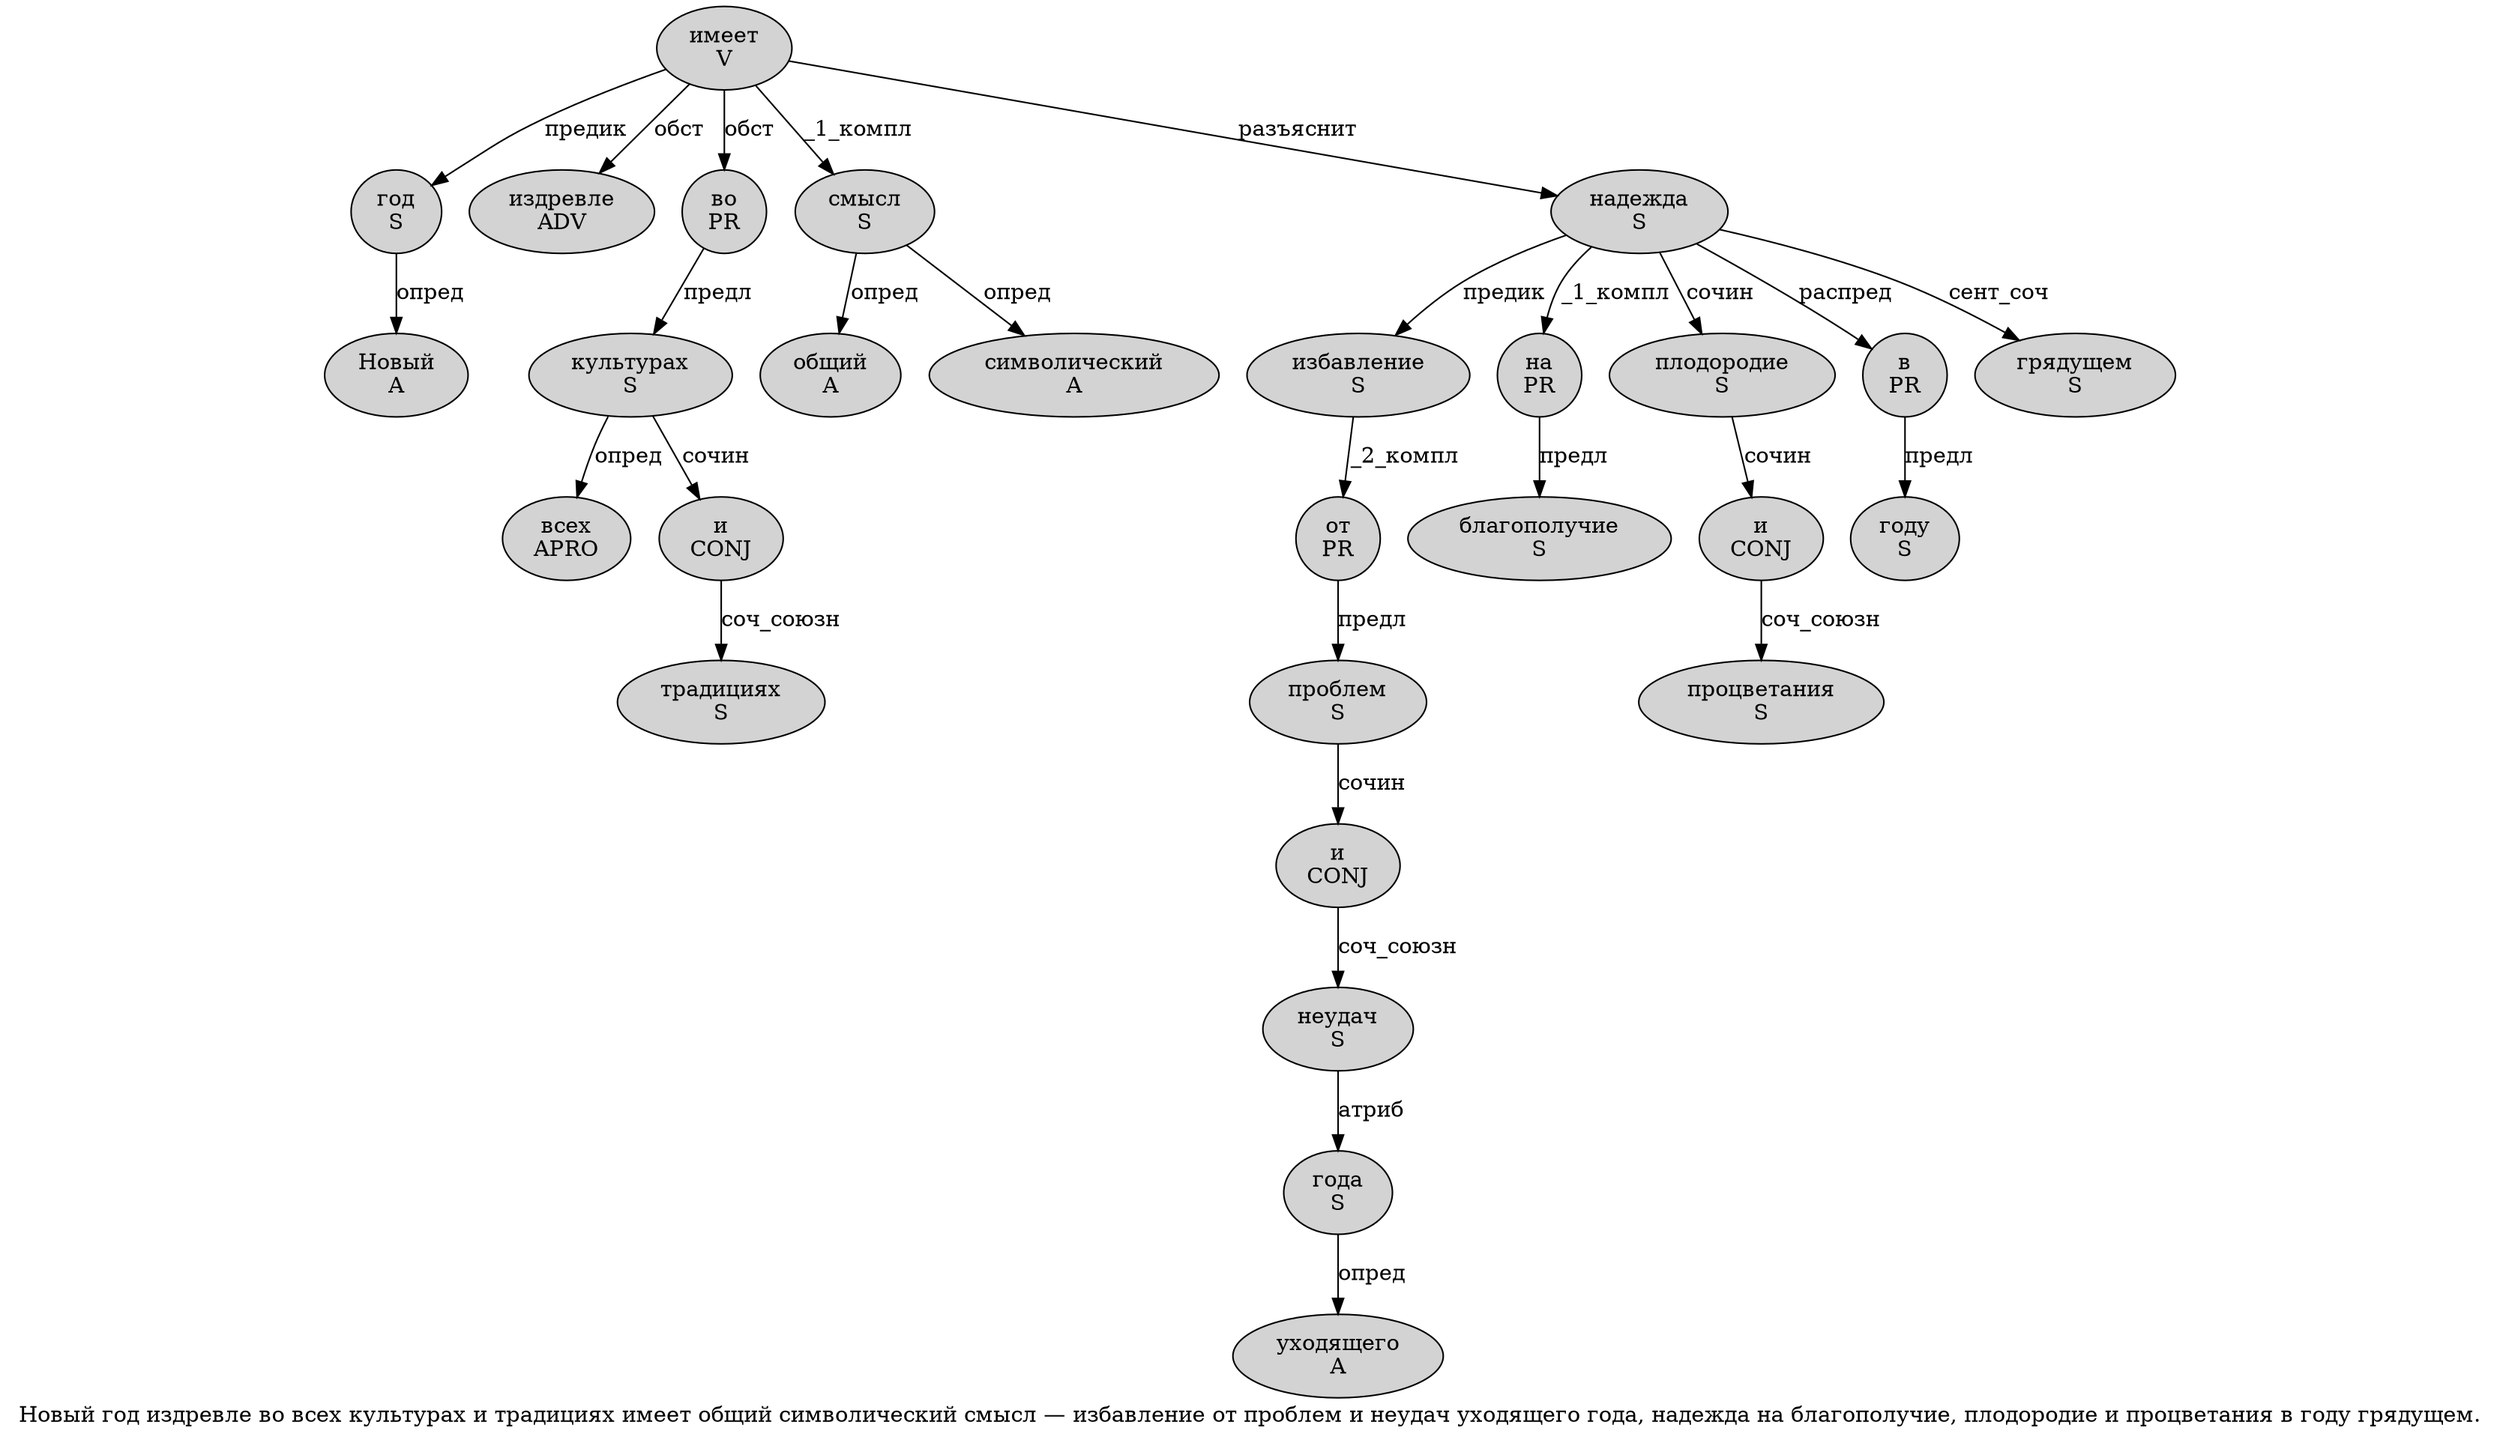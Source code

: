 digraph SENTENCE_580 {
	graph [label="Новый год издревле во всех культурах и традициях имеет общий символический смысл — избавление от проблем и неудач уходящего года, надежда на благополучие, плодородие и процветания в году грядущем."]
	node [style=filled]
		0 [label="Новый
A" color="" fillcolor=lightgray penwidth=1 shape=ellipse]
		1 [label="год
S" color="" fillcolor=lightgray penwidth=1 shape=ellipse]
		2 [label="издревле
ADV" color="" fillcolor=lightgray penwidth=1 shape=ellipse]
		3 [label="во
PR" color="" fillcolor=lightgray penwidth=1 shape=ellipse]
		4 [label="всех
APRO" color="" fillcolor=lightgray penwidth=1 shape=ellipse]
		5 [label="культурах
S" color="" fillcolor=lightgray penwidth=1 shape=ellipse]
		6 [label="и
CONJ" color="" fillcolor=lightgray penwidth=1 shape=ellipse]
		7 [label="традициях
S" color="" fillcolor=lightgray penwidth=1 shape=ellipse]
		8 [label="имеет
V" color="" fillcolor=lightgray penwidth=1 shape=ellipse]
		9 [label="общий
A" color="" fillcolor=lightgray penwidth=1 shape=ellipse]
		10 [label="символический
A" color="" fillcolor=lightgray penwidth=1 shape=ellipse]
		11 [label="смысл
S" color="" fillcolor=lightgray penwidth=1 shape=ellipse]
		13 [label="избавление
S" color="" fillcolor=lightgray penwidth=1 shape=ellipse]
		14 [label="от
PR" color="" fillcolor=lightgray penwidth=1 shape=ellipse]
		15 [label="проблем
S" color="" fillcolor=lightgray penwidth=1 shape=ellipse]
		16 [label="и
CONJ" color="" fillcolor=lightgray penwidth=1 shape=ellipse]
		17 [label="неудач
S" color="" fillcolor=lightgray penwidth=1 shape=ellipse]
		18 [label="уходящего
A" color="" fillcolor=lightgray penwidth=1 shape=ellipse]
		19 [label="года
S" color="" fillcolor=lightgray penwidth=1 shape=ellipse]
		21 [label="надежда
S" color="" fillcolor=lightgray penwidth=1 shape=ellipse]
		22 [label="на
PR" color="" fillcolor=lightgray penwidth=1 shape=ellipse]
		23 [label="благополучие
S" color="" fillcolor=lightgray penwidth=1 shape=ellipse]
		25 [label="плодородие
S" color="" fillcolor=lightgray penwidth=1 shape=ellipse]
		26 [label="и
CONJ" color="" fillcolor=lightgray penwidth=1 shape=ellipse]
		27 [label="процветания
S" color="" fillcolor=lightgray penwidth=1 shape=ellipse]
		28 [label="в
PR" color="" fillcolor=lightgray penwidth=1 shape=ellipse]
		29 [label="году
S" color="" fillcolor=lightgray penwidth=1 shape=ellipse]
		30 [label="грядущем
S" color="" fillcolor=lightgray penwidth=1 shape=ellipse]
			21 -> 13 [label="предик"]
			21 -> 22 [label="_1_компл"]
			21 -> 25 [label="сочин"]
			21 -> 28 [label="распред"]
			21 -> 30 [label="сент_соч"]
			19 -> 18 [label="опред"]
			1 -> 0 [label="опред"]
			11 -> 9 [label="опред"]
			11 -> 10 [label="опред"]
			17 -> 19 [label="атриб"]
			26 -> 27 [label="соч_союзн"]
			5 -> 4 [label="опред"]
			5 -> 6 [label="сочин"]
			28 -> 29 [label="предл"]
			16 -> 17 [label="соч_союзн"]
			22 -> 23 [label="предл"]
			25 -> 26 [label="сочин"]
			6 -> 7 [label="соч_союзн"]
			3 -> 5 [label="предл"]
			13 -> 14 [label="_2_компл"]
			15 -> 16 [label="сочин"]
			14 -> 15 [label="предл"]
			8 -> 1 [label="предик"]
			8 -> 2 [label="обст"]
			8 -> 3 [label="обст"]
			8 -> 11 [label="_1_компл"]
			8 -> 21 [label="разъяснит"]
}
